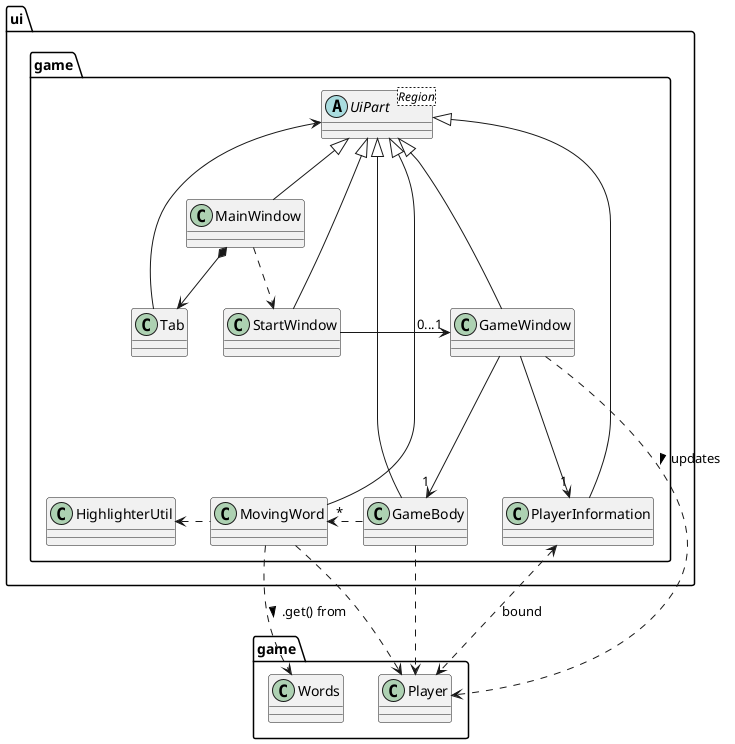 @startuml
package ui.game {
    class StartWindow
    class Tab
    class MainWindow
    abstract class UiPart<Region>
    class GameWindow
    class PlayerInformation
    class GameBody
    class MovingWord
    class HighlighterUtil
}

package game {
    class Player
    class Words
}

UiPart <- Tab
UiPart <|-- MainWindow
UiPart <|- StartWindow
UiPart <|-- GameWindow
UiPart <|-- GameBody
UiPart <|-- PlayerInformation
UiPart <|-- MovingWord

MainWindow *--> Tab
MainWindow ..> StartWindow
StartWindow -right--> "0...1" GameWindow
GameWindow -down--> "1" GameBody
GameWindow -down--> "1" PlayerInformation

MovingWord .left.> HighlighterUtil
MovingWord .down.> Words :.get() from >
MovingWord .down.> Player
GameWindow .down.> Player :updates >
GameBody .down.> Player
GameBody .right.> "*" MovingWord
PlayerInformation <.down.> Player :bound

@enduml
